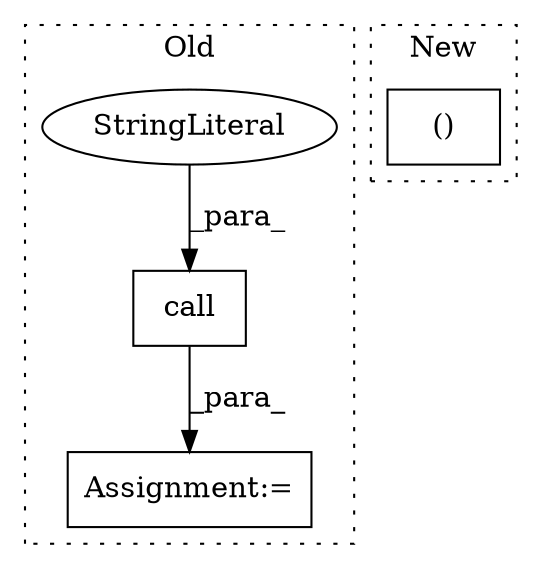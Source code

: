 digraph G {
subgraph cluster0 {
1 [label="call" a="32" s="281,323" l="5,1" shape="box"];
3 [label="Assignment:=" a="7" s="269" l="1" shape="box"];
4 [label="StringLiteral" a="45" s="286" l="32" shape="ellipse"];
label = "Old";
style="dotted";
}
subgraph cluster1 {
2 [label="()" a="106" s="625" l="24" shape="box"];
label = "New";
style="dotted";
}
1 -> 3 [label="_para_"];
4 -> 1 [label="_para_"];
}